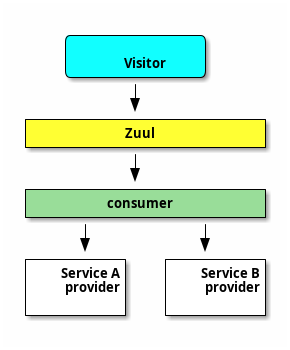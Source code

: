 @startditaa
    /-------------\
    |c1FF         |
    |    Visitor  |
    \-------------/
           |
           v
+-----------------------+
|cYEL     Zuul          |
+-----------------------+
           |
           v
+-----------------------+
|cGRE   consumer        |
+-----------------------+
      |           | 
      v           v
+---------+   +---------+
|Service A|   |Service B|
| provider|   | provider|
|         |   |         |
+---------+   +---------+
@endditaa
